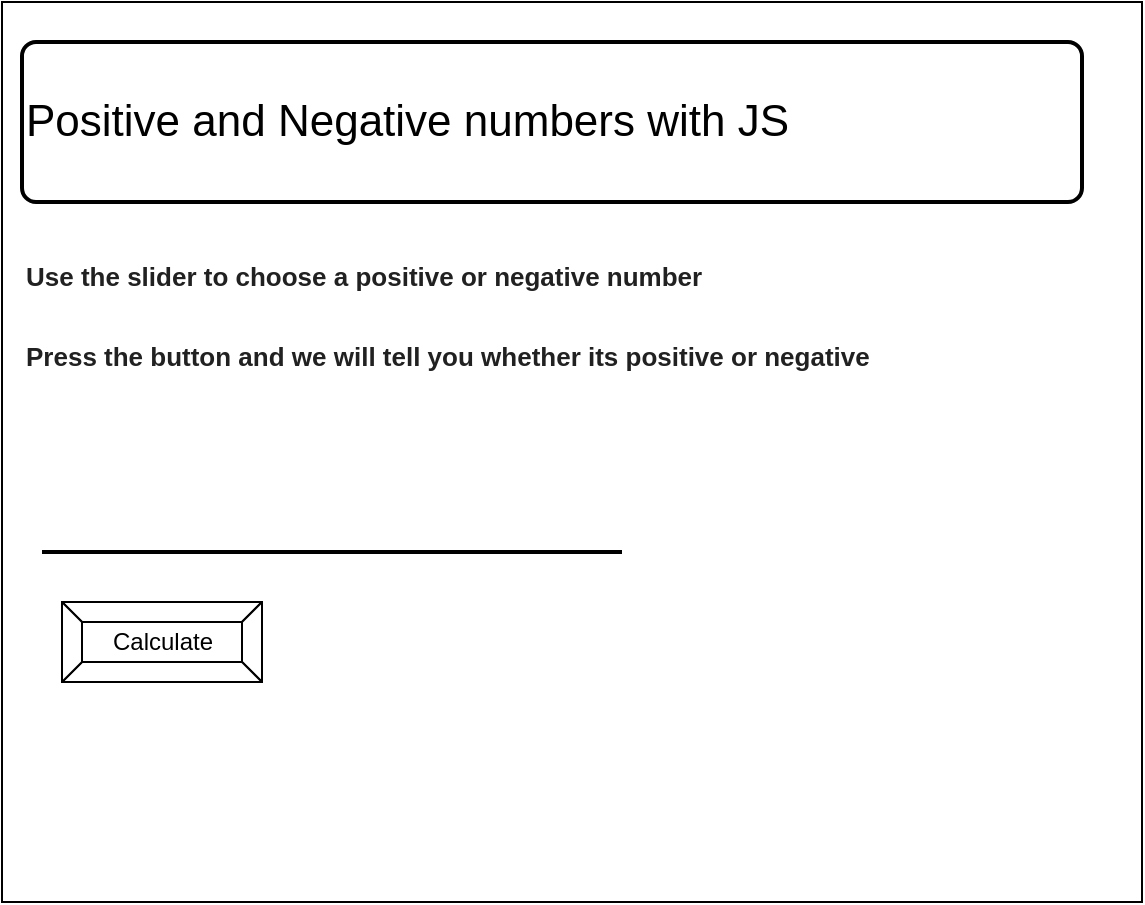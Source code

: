<mxfile>
    <diagram id="pIaEtrtLPv3HG8r1JEND" name="Page-1">
        <mxGraphModel dx="1074" dy="684" grid="1" gridSize="10" guides="1" tooltips="1" connect="1" arrows="1" fold="1" page="1" pageScale="1" pageWidth="850" pageHeight="1100" math="0" shadow="0">
            <root>
                <mxCell id="0"/>
                <mxCell id="1" parent="0"/>
                <mxCell id="2" value="" style="rounded=0;whiteSpace=wrap;html=1;" parent="1" vertex="1">
                    <mxGeometry x="50" y="160" width="570" height="450" as="geometry"/>
                </mxCell>
                <mxCell id="6" value="Calculate" style="labelPosition=center;verticalLabelPosition=middle;align=center;html=1;shape=mxgraph.basic.button;dx=10;" parent="1" vertex="1">
                    <mxGeometry x="80" y="460" width="100" height="40" as="geometry"/>
                </mxCell>
                <mxCell id="8" value="&lt;span&gt;&lt;font style=&quot;font-size: 22px&quot;&gt;Positive and Negative numbers with JS&lt;/font&gt;&lt;/span&gt;" style="rounded=1;whiteSpace=wrap;html=1;absoluteArcSize=1;arcSize=14;strokeWidth=2;align=left;" parent="1" vertex="1">
                    <mxGeometry x="60" y="180" width="530" height="80" as="geometry"/>
                </mxCell>
                <mxCell id="9" value="" style="line;strokeWidth=2;html=1;fontSize=22;" parent="1" vertex="1">
                    <mxGeometry x="70" y="430" width="290" height="10" as="geometry"/>
                </mxCell>
                <mxCell id="10" value="&lt;p style=&quot;padding: 0px ; line-height: 24px ; margin: 0px 0px 16px ; color: rgba(0 , 0 , 0 , 0.87) ; font-family: &amp;#34;helvetica&amp;#34; , &amp;#34;arial&amp;#34; , sans-serif ; font-size: 13px&quot;&gt;&lt;b&gt;&lt;font style=&quot;font-size: 13px&quot;&gt;Use the slider to choose a positive or negative number&lt;/font&gt;&lt;/b&gt;&lt;/p&gt;&lt;p style=&quot;padding: 0px ; line-height: 24px ; margin: 0px 0px 16px ; color: rgba(0 , 0 , 0 , 0.87) ; font-family: &amp;#34;helvetica&amp;#34; , &amp;#34;arial&amp;#34; , sans-serif ; font-size: 13px&quot;&gt;&lt;b&gt;&lt;font style=&quot;font-size: 13px&quot;&gt;Press the button and we will tell you whether its positive or negative&lt;/font&gt;&lt;/b&gt;&lt;/p&gt;" style="text;html=1;align=left;verticalAlign=middle;resizable=0;points=[];autosize=1;strokeColor=none;fillColor=none;" vertex="1" parent="1">
                    <mxGeometry x="60" y="280" width="440" height="90" as="geometry"/>
                </mxCell>
            </root>
        </mxGraphModel>
    </diagram>
</mxfile>